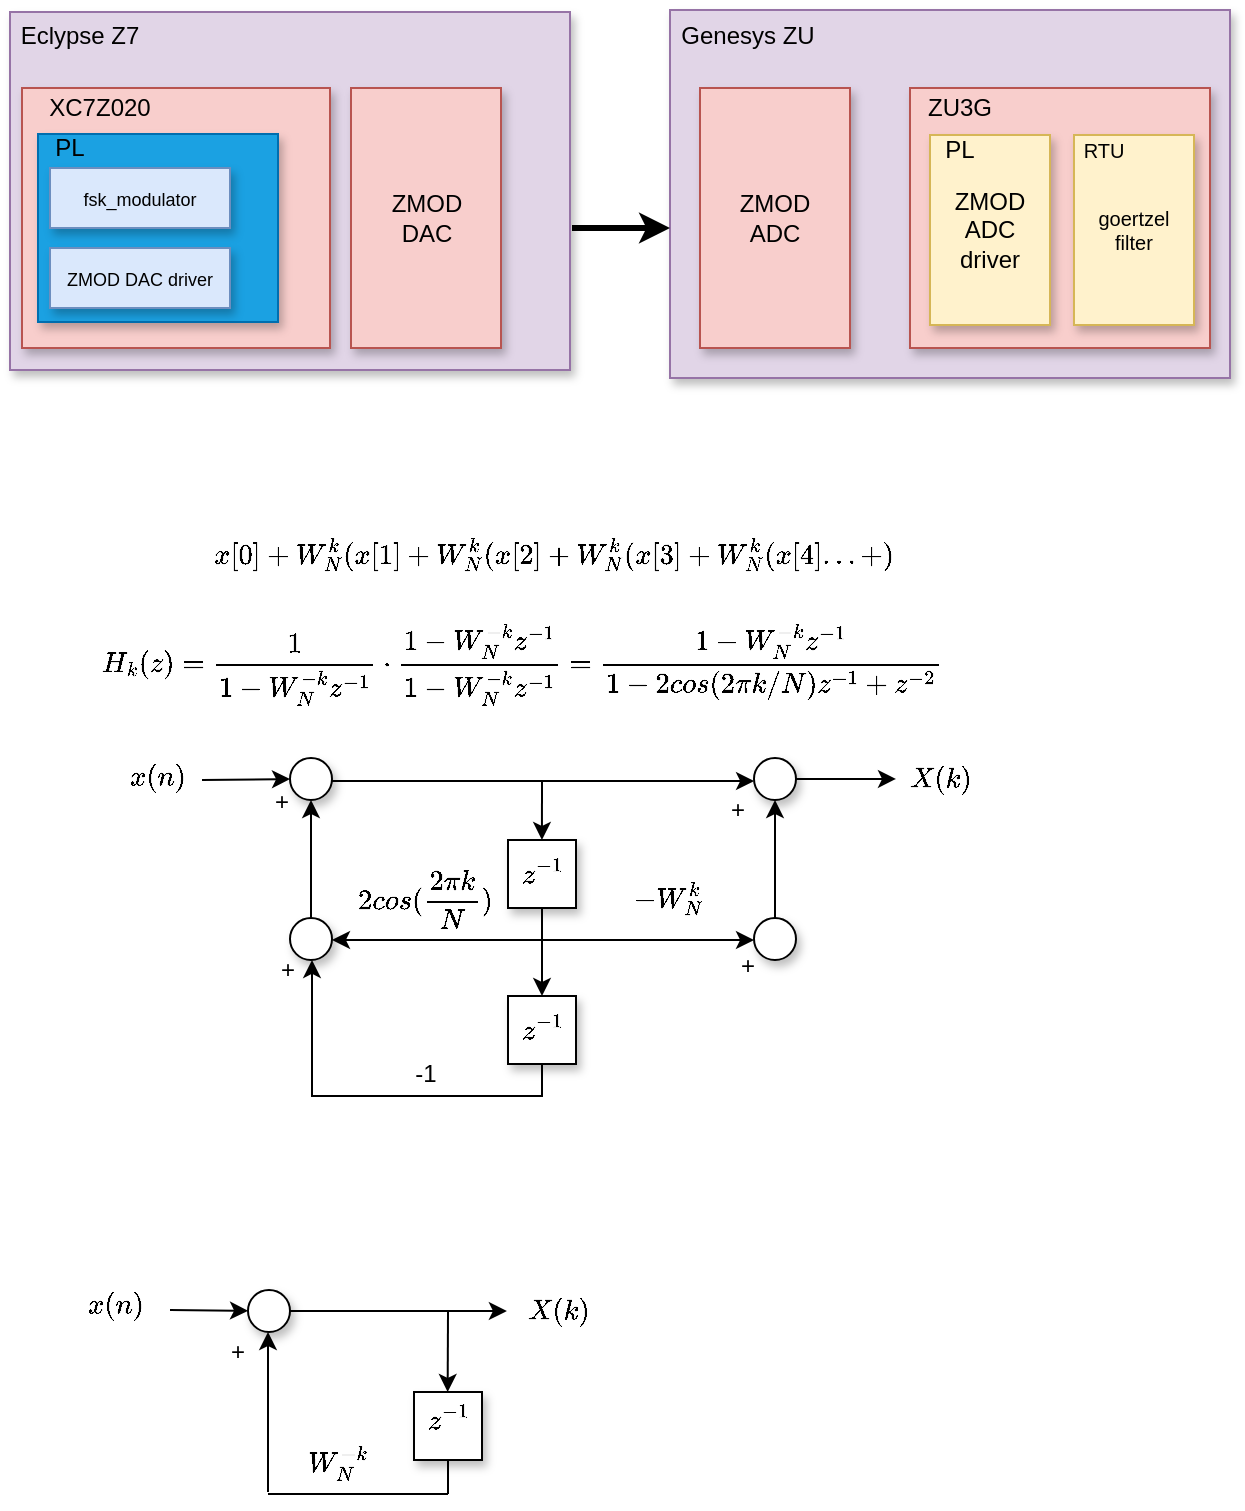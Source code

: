 <mxfile version="13.3.8" type="device" pages="2"><diagram id="63QbxNUTiryPb4PI8u6a" name="Global diagrams"><mxGraphModel dx="934" dy="598" grid="0" gridSize="10" guides="1" tooltips="1" connect="1" arrows="1" fold="1" page="1" pageScale="1" pageWidth="850" pageHeight="1100" math="1" shadow="0"><root><mxCell id="2JCsVyYQpiqNlakmEp4n-0"/><mxCell id="2JCsVyYQpiqNlakmEp4n-1" parent="2JCsVyYQpiqNlakmEp4n-0"/><mxCell id="tesV80GfU90eoSNVOTBJ-1" value="" style="rounded=0;whiteSpace=wrap;html=1;shadow=1;strokeColor=#9673a6;fillColor=#e1d5e7;" parent="2JCsVyYQpiqNlakmEp4n-1" vertex="1"><mxGeometry x="140" y="192" width="280" height="179" as="geometry"/></mxCell><mxCell id="tesV80GfU90eoSNVOTBJ-3" value="" style="rounded=0;whiteSpace=wrap;html=1;shadow=1;fillColor=#f8cecc;strokeColor=#b85450;" parent="2JCsVyYQpiqNlakmEp4n-1" vertex="1"><mxGeometry x="146" y="230" width="154" height="130" as="geometry"/></mxCell><mxCell id="HxnuY4eT2fNCqTnOqsUa-2" value="" style="rounded=0;whiteSpace=wrap;html=1;shadow=1;fillColor=#1ba1e2;strokeColor=#006EAF;fontColor=#ffffff;" vertex="1" parent="2JCsVyYQpiqNlakmEp4n-1"><mxGeometry x="154" y="253" width="120" height="94" as="geometry"/></mxCell><mxCell id="tesV80GfU90eoSNVOTBJ-4" value="Eclypse Z7" style="text;html=1;strokeColor=none;fillColor=none;align=center;verticalAlign=middle;whiteSpace=wrap;rounded=0;shadow=1;" parent="2JCsVyYQpiqNlakmEp4n-1" vertex="1"><mxGeometry x="140" y="194" width="70" height="20" as="geometry"/></mxCell><mxCell id="tesV80GfU90eoSNVOTBJ-5" value="XC7Z020" style="text;html=1;strokeColor=none;fillColor=none;align=center;verticalAlign=middle;whiteSpace=wrap;rounded=0;shadow=1;" parent="2JCsVyYQpiqNlakmEp4n-1" vertex="1"><mxGeometry x="150" y="230" width="70" height="20" as="geometry"/></mxCell><mxCell id="tesV80GfU90eoSNVOTBJ-6" value="&lt;font style=&quot;font-size: 9px&quot;&gt;fsk_modulator&lt;/font&gt;" style="rounded=0;whiteSpace=wrap;html=1;shadow=1;fillColor=#dae8fc;strokeColor=#6c8ebf;" parent="2JCsVyYQpiqNlakmEp4n-1" vertex="1"><mxGeometry x="160" y="270" width="90" height="30" as="geometry"/></mxCell><mxCell id="tesV80GfU90eoSNVOTBJ-8" value="&lt;font style=&quot;font-size: 9px&quot;&gt;ZMOD DAC driver&lt;/font&gt;" style="rounded=0;whiteSpace=wrap;html=1;shadow=1;fillColor=#dae8fc;strokeColor=#6c8ebf;" parent="2JCsVyYQpiqNlakmEp4n-1" vertex="1"><mxGeometry x="160" y="310" width="90" height="30" as="geometry"/></mxCell><mxCell id="tesV80GfU90eoSNVOTBJ-11" value="&lt;div&gt;ZMOD&lt;/div&gt;&lt;div&gt;DAC&lt;br&gt;&lt;/div&gt;" style="rounded=0;whiteSpace=wrap;html=1;shadow=1;fillColor=#f8cecc;strokeColor=#b85450;" parent="2JCsVyYQpiqNlakmEp4n-1" vertex="1"><mxGeometry x="310.5" y="230" width="75" height="130" as="geometry"/></mxCell><mxCell id="tesV80GfU90eoSNVOTBJ-12" value="" style="rounded=0;whiteSpace=wrap;html=1;shadow=1;fillColor=#e1d5e7;strokeColor=#9673a6;" parent="2JCsVyYQpiqNlakmEp4n-1" vertex="1"><mxGeometry x="470" y="191" width="280" height="184" as="geometry"/></mxCell><mxCell id="tesV80GfU90eoSNVOTBJ-13" value="" style="rounded=0;whiteSpace=wrap;html=1;shadow=1;fillColor=#f8cecc;strokeColor=#b85450;" parent="2JCsVyYQpiqNlakmEp4n-1" vertex="1"><mxGeometry x="590" y="230" width="150" height="130" as="geometry"/></mxCell><mxCell id="tesV80GfU90eoSNVOTBJ-14" value="Genesys ZU" style="text;html=1;strokeColor=none;fillColor=none;align=center;verticalAlign=middle;whiteSpace=wrap;rounded=0;shadow=1;" parent="2JCsVyYQpiqNlakmEp4n-1" vertex="1"><mxGeometry x="469" y="194" width="80" height="20" as="geometry"/></mxCell><mxCell id="tesV80GfU90eoSNVOTBJ-15" value="ZU3G" style="text;html=1;strokeColor=none;fillColor=none;align=center;verticalAlign=middle;whiteSpace=wrap;rounded=0;shadow=1;" parent="2JCsVyYQpiqNlakmEp4n-1" vertex="1"><mxGeometry x="590" y="230" width="50" height="20" as="geometry"/></mxCell><mxCell id="tesV80GfU90eoSNVOTBJ-18" value="&lt;div&gt;ZMOD&lt;/div&gt;&lt;div&gt;ADC&lt;br&gt;&lt;/div&gt;" style="rounded=0;whiteSpace=wrap;html=1;shadow=1;fillColor=#f8cecc;strokeColor=#b85450;" parent="2JCsVyYQpiqNlakmEp4n-1" vertex="1"><mxGeometry x="485" y="230" width="75" height="130" as="geometry"/></mxCell><mxCell id="tesV80GfU90eoSNVOTBJ-20" value="PL" style="text;html=1;strokeColor=none;fillColor=none;align=center;verticalAlign=middle;whiteSpace=wrap;rounded=0;shadow=1;" parent="2JCsVyYQpiqNlakmEp4n-1" vertex="1"><mxGeometry x="160" y="250" width="20" height="20" as="geometry"/></mxCell><mxCell id="tesV80GfU90eoSNVOTBJ-21" value="&lt;div style=&quot;font-size: 10px&quot;&gt;&lt;font style=&quot;font-size: 10px&quot;&gt;goertzel&lt;/font&gt;&lt;/div&gt;&lt;div style=&quot;font-size: 10px&quot;&gt;&lt;font style=&quot;font-size: 10px&quot;&gt;filter&lt;br&gt;&lt;/font&gt;&lt;/div&gt;" style="rounded=0;whiteSpace=wrap;html=1;shadow=1;fillColor=#fff2cc;strokeColor=#d6b656;" parent="2JCsVyYQpiqNlakmEp4n-1" vertex="1"><mxGeometry x="672" y="253.5" width="60" height="95" as="geometry"/></mxCell><mxCell id="tesV80GfU90eoSNVOTBJ-22" value="&lt;font style=&quot;font-size: 10px&quot;&gt;RTU&lt;/font&gt;" style="text;html=1;strokeColor=none;fillColor=none;align=center;verticalAlign=middle;whiteSpace=wrap;rounded=0;shadow=1;" parent="2JCsVyYQpiqNlakmEp4n-1" vertex="1"><mxGeometry x="672" y="253.5" width="30" height="15" as="geometry"/></mxCell><mxCell id="tesV80GfU90eoSNVOTBJ-23" value="&lt;div&gt;ZMOD&lt;/div&gt;&lt;div&gt;ADC&lt;/div&gt;&lt;div&gt;driver&lt;br&gt;&lt;/div&gt;" style="rounded=0;whiteSpace=wrap;html=1;shadow=1;fillColor=#fff2cc;strokeColor=#d6b656;glass=0;" parent="2JCsVyYQpiqNlakmEp4n-1" vertex="1"><mxGeometry x="600" y="253.5" width="60" height="95" as="geometry"/></mxCell><mxCell id="tesV80GfU90eoSNVOTBJ-24" value="PL" style="text;html=1;strokeColor=none;fillColor=none;align=center;verticalAlign=middle;whiteSpace=wrap;rounded=0;shadow=1;" parent="2JCsVyYQpiqNlakmEp4n-1" vertex="1"><mxGeometry x="600" y="253.5" width="30" height="15" as="geometry"/></mxCell><mxCell id="tesV80GfU90eoSNVOTBJ-26" value="" style="endArrow=classic;html=1;shadow=0;strokeWidth=3;" parent="2JCsVyYQpiqNlakmEp4n-1" edge="1"><mxGeometry width="50" height="50" relative="1" as="geometry"><mxPoint x="421" y="300" as="sourcePoint"/><mxPoint x="470" y="300" as="targetPoint"/></mxGeometry></mxCell><mxCell id="tesV80GfU90eoSNVOTBJ-27" value="\[2 cos(\frac{2\pi k}{N})\]" style="text;html=1;strokeColor=none;fillColor=none;align=center;verticalAlign=middle;whiteSpace=wrap;rounded=0;shadow=1;glass=0;" parent="2JCsVyYQpiqNlakmEp4n-1" vertex="1"><mxGeometry x="328" y="625" width="40" height="20" as="geometry"/></mxCell><mxCell id="tesV80GfU90eoSNVOTBJ-29" value="\[-W_{N}^{k}\]&lt;br&gt;" style="text;html=1;strokeColor=none;fillColor=none;align=center;verticalAlign=middle;whiteSpace=wrap;rounded=0;shadow=1;glass=0;" parent="2JCsVyYQpiqNlakmEp4n-1" vertex="1"><mxGeometry x="449" y="631.5" width="40" height="20" as="geometry"/></mxCell><mxCell id="tesV80GfU90eoSNVOTBJ-35" value="" style="edgeStyle=orthogonalEdgeStyle;rounded=0;orthogonalLoop=1;jettySize=auto;html=1;shadow=0;strokeWidth=1;" parent="2JCsVyYQpiqNlakmEp4n-1" target="tesV80GfU90eoSNVOTBJ-34" edge="1"><mxGeometry relative="1" as="geometry"><mxPoint x="301.0" y="576.524" as="sourcePoint"/><Array as="points"><mxPoint x="495" y="577"/><mxPoint x="495" y="577"/></Array></mxGeometry></mxCell><mxCell id="tesV80GfU90eoSNVOTBJ-34" value="" style="ellipse;whiteSpace=wrap;html=1;aspect=fixed;shadow=1;glass=0;strokeColor=#000000;fillColor=#ffffff;" parent="2JCsVyYQpiqNlakmEp4n-1" vertex="1"><mxGeometry x="512" y="565" width="21" height="21" as="geometry"/></mxCell><mxCell id="tesV80GfU90eoSNVOTBJ-46" style="edgeStyle=orthogonalEdgeStyle;rounded=0;orthogonalLoop=1;jettySize=auto;html=1;shadow=0;strokeColor=#000000;strokeWidth=1;" parent="2JCsVyYQpiqNlakmEp4n-1" source="tesV80GfU90eoSNVOTBJ-37" target="tesV80GfU90eoSNVOTBJ-42" edge="1"><mxGeometry relative="1" as="geometry"><Array as="points"><mxPoint x="406" y="656"/></Array></mxGeometry></mxCell><mxCell id="tesV80GfU90eoSNVOTBJ-56" style="edgeStyle=orthogonalEdgeStyle;rounded=0;orthogonalLoop=1;jettySize=auto;html=1;shadow=0;strokeColor=#000000;strokeWidth=1;" parent="2JCsVyYQpiqNlakmEp4n-1" source="tesV80GfU90eoSNVOTBJ-37" target="tesV80GfU90eoSNVOTBJ-55" edge="1"><mxGeometry relative="1" as="geometry"><Array as="points"><mxPoint x="406" y="656"/></Array></mxGeometry></mxCell><mxCell id="tesV80GfU90eoSNVOTBJ-37" value="" style="whiteSpace=wrap;html=1;aspect=fixed;shadow=1;glass=0;strokeColor=#000000;fillColor=#ffffff;" parent="2JCsVyYQpiqNlakmEp4n-1" vertex="1"><mxGeometry x="389" y="606" width="34" height="34" as="geometry"/></mxCell><mxCell id="tesV80GfU90eoSNVOTBJ-57" style="edgeStyle=orthogonalEdgeStyle;rounded=0;orthogonalLoop=1;jettySize=auto;html=1;shadow=0;strokeColor=#000000;strokeWidth=1;entryX=0.5;entryY=0;entryDx=0;entryDy=0;" parent="2JCsVyYQpiqNlakmEp4n-1" source="tesV80GfU90eoSNVOTBJ-38" target="tesV80GfU90eoSNVOTBJ-50" edge="1"><mxGeometry relative="1" as="geometry"><mxPoint x="406" y="709" as="targetPoint"/></mxGeometry></mxCell><mxCell id="tesV80GfU90eoSNVOTBJ-38" value="\[z^{-1}\]&lt;br&gt;" style="text;html=1;strokeColor=none;fillColor=none;align=center;verticalAlign=middle;whiteSpace=wrap;rounded=0;shadow=1;glass=0;" parent="2JCsVyYQpiqNlakmEp4n-1" vertex="1"><mxGeometry x="386" y="619" width="40" height="21" as="geometry"/></mxCell><mxCell id="tesV80GfU90eoSNVOTBJ-54" style="edgeStyle=orthogonalEdgeStyle;rounded=0;orthogonalLoop=1;jettySize=auto;html=1;entryX=0.5;entryY=1;entryDx=0;entryDy=0;shadow=0;strokeColor=#000000;strokeWidth=1;" parent="2JCsVyYQpiqNlakmEp4n-1" source="tesV80GfU90eoSNVOTBJ-42" target="tesV80GfU90eoSNVOTBJ-47" edge="1"><mxGeometry relative="1" as="geometry"/></mxCell><mxCell id="tesV80GfU90eoSNVOTBJ-42" value="" style="ellipse;whiteSpace=wrap;html=1;aspect=fixed;shadow=1;glass=0;strokeColor=#000000;fillColor=#ffffff;" parent="2JCsVyYQpiqNlakmEp4n-1" vertex="1"><mxGeometry x="280" y="645" width="21" height="21" as="geometry"/></mxCell><mxCell id="tesV80GfU90eoSNVOTBJ-47" value="" style="ellipse;whiteSpace=wrap;html=1;aspect=fixed;shadow=1;glass=0;strokeColor=#000000;fillColor=#ffffff;" parent="2JCsVyYQpiqNlakmEp4n-1" vertex="1"><mxGeometry x="280" y="565" width="21" height="21" as="geometry"/></mxCell><mxCell id="tesV80GfU90eoSNVOTBJ-48" value="-1" style="text;html=1;strokeColor=none;fillColor=none;align=center;verticalAlign=middle;whiteSpace=wrap;rounded=0;shadow=1;glass=0;" parent="2JCsVyYQpiqNlakmEp4n-1" vertex="1"><mxGeometry x="328" y="713" width="40" height="20" as="geometry"/></mxCell><mxCell id="tesV80GfU90eoSNVOTBJ-49" style="edgeStyle=orthogonalEdgeStyle;rounded=0;orthogonalLoop=1;jettySize=auto;html=1;shadow=0;strokeColor=#000000;strokeWidth=1;" parent="2JCsVyYQpiqNlakmEp4n-1" source="tesV80GfU90eoSNVOTBJ-50" target="tesV80GfU90eoSNVOTBJ-42" edge="1"><mxGeometry relative="1" as="geometry"><mxPoint x="301" y="732" as="targetPoint"/><Array as="points"><mxPoint x="406" y="734"/><mxPoint x="291" y="734"/></Array></mxGeometry></mxCell><mxCell id="tesV80GfU90eoSNVOTBJ-50" value="" style="whiteSpace=wrap;html=1;aspect=fixed;shadow=1;glass=0;strokeColor=#000000;fillColor=#ffffff;" parent="2JCsVyYQpiqNlakmEp4n-1" vertex="1"><mxGeometry x="389" y="684" width="34" height="34" as="geometry"/></mxCell><mxCell id="tesV80GfU90eoSNVOTBJ-51" value="\[z^{-1}\]&lt;br&gt;" style="text;html=1;strokeColor=none;fillColor=none;align=center;verticalAlign=middle;whiteSpace=wrap;rounded=0;shadow=1;glass=0;" parent="2JCsVyYQpiqNlakmEp4n-1" vertex="1"><mxGeometry x="386" y="697" width="40" height="21" as="geometry"/></mxCell><mxCell id="tesV80GfU90eoSNVOTBJ-58" style="edgeStyle=orthogonalEdgeStyle;rounded=0;orthogonalLoop=1;jettySize=auto;html=1;entryX=0.5;entryY=1;entryDx=0;entryDy=0;shadow=0;strokeColor=#000000;strokeWidth=1;" parent="2JCsVyYQpiqNlakmEp4n-1" source="tesV80GfU90eoSNVOTBJ-55" target="tesV80GfU90eoSNVOTBJ-34" edge="1"><mxGeometry relative="1" as="geometry"/></mxCell><mxCell id="tesV80GfU90eoSNVOTBJ-55" value="" style="ellipse;whiteSpace=wrap;html=1;aspect=fixed;shadow=1;glass=0;strokeColor=#000000;fillColor=#ffffff;" parent="2JCsVyYQpiqNlakmEp4n-1" vertex="1"><mxGeometry x="512" y="645" width="21" height="21" as="geometry"/></mxCell><mxCell id="tesV80GfU90eoSNVOTBJ-59" value="" style="endArrow=classic;html=1;shadow=0;strokeColor=#000000;strokeWidth=1;entryX=0;entryY=0.5;entryDx=0;entryDy=0;" parent="2JCsVyYQpiqNlakmEp4n-1" target="tesV80GfU90eoSNVOTBJ-47" edge="1"><mxGeometry width="50" height="50" relative="1" as="geometry"><mxPoint x="236" y="576" as="sourcePoint"/><mxPoint x="379" y="667" as="targetPoint"/></mxGeometry></mxCell><mxCell id="tesV80GfU90eoSNVOTBJ-60" value="+" style="text;html=1;strokeColor=none;fillColor=none;align=center;verticalAlign=middle;whiteSpace=wrap;rounded=0;shadow=1;glass=0;" parent="2JCsVyYQpiqNlakmEp4n-1" vertex="1"><mxGeometry x="256" y="577" width="40" height="20" as="geometry"/></mxCell><mxCell id="tesV80GfU90eoSNVOTBJ-61" value="+" style="text;html=1;strokeColor=none;fillColor=none;align=center;verticalAlign=middle;whiteSpace=wrap;rounded=0;shadow=1;glass=0;" parent="2JCsVyYQpiqNlakmEp4n-1" vertex="1"><mxGeometry x="259" y="661" width="40" height="20" as="geometry"/></mxCell><mxCell id="tesV80GfU90eoSNVOTBJ-62" value="+" style="text;html=1;strokeColor=none;fillColor=none;align=center;verticalAlign=middle;whiteSpace=wrap;rounded=0;shadow=1;glass=0;" parent="2JCsVyYQpiqNlakmEp4n-1" vertex="1"><mxGeometry x="489" y="659" width="40" height="20" as="geometry"/></mxCell><mxCell id="tesV80GfU90eoSNVOTBJ-63" value="+" style="text;html=1;strokeColor=none;fillColor=none;align=center;verticalAlign=middle;whiteSpace=wrap;rounded=0;shadow=1;glass=0;" parent="2JCsVyYQpiqNlakmEp4n-1" vertex="1"><mxGeometry x="484" y="581" width="40" height="20" as="geometry"/></mxCell><mxCell id="tesV80GfU90eoSNVOTBJ-64" value="" style="endArrow=classic;html=1;shadow=0;strokeColor=#000000;strokeWidth=1;" parent="2JCsVyYQpiqNlakmEp4n-1" edge="1"><mxGeometry width="50" height="50" relative="1" as="geometry"><mxPoint x="533" y="575.48" as="sourcePoint"/><mxPoint x="583" y="575.48" as="targetPoint"/></mxGeometry></mxCell><mxCell id="tesV80GfU90eoSNVOTBJ-65" value="\[x(n)\]&lt;br&gt;" style="text;html=1;strokeColor=none;fillColor=none;align=center;verticalAlign=middle;whiteSpace=wrap;rounded=0;shadow=1;glass=0;" parent="2JCsVyYQpiqNlakmEp4n-1" vertex="1"><mxGeometry x="194" y="572" width="40" height="20" as="geometry"/></mxCell><mxCell id="tesV80GfU90eoSNVOTBJ-66" value="\[X(k)\]" style="text;html=1;strokeColor=none;fillColor=none;align=center;verticalAlign=middle;whiteSpace=wrap;rounded=0;shadow=1;glass=0;" parent="2JCsVyYQpiqNlakmEp4n-1" vertex="1"><mxGeometry x="585" y="566" width="40" height="20" as="geometry"/></mxCell><mxCell id="tesV80GfU90eoSNVOTBJ-70" value="\[x(n)\]&lt;br&gt;" style="text;html=1;strokeColor=none;fillColor=none;align=center;verticalAlign=middle;whiteSpace=wrap;rounded=0;shadow=1;glass=0;" parent="2JCsVyYQpiqNlakmEp4n-1" vertex="1"><mxGeometry x="173" y="836" width="40" height="20" as="geometry"/></mxCell><mxCell id="tesV80GfU90eoSNVOTBJ-79" style="edgeStyle=orthogonalEdgeStyle;rounded=0;orthogonalLoop=1;jettySize=auto;html=1;shadow=0;strokeColor=#000000;strokeWidth=1;" parent="2JCsVyYQpiqNlakmEp4n-1" source="tesV80GfU90eoSNVOTBJ-73" edge="1"><mxGeometry relative="1" as="geometry"><mxPoint x="388.448" y="841.5" as="targetPoint"/></mxGeometry></mxCell><mxCell id="tesV80GfU90eoSNVOTBJ-73" value="" style="ellipse;whiteSpace=wrap;html=1;aspect=fixed;shadow=1;glass=0;strokeColor=#000000;fillColor=#ffffff;" parent="2JCsVyYQpiqNlakmEp4n-1" vertex="1"><mxGeometry x="259" y="831" width="21" height="21" as="geometry"/></mxCell><mxCell id="tesV80GfU90eoSNVOTBJ-74" value="+" style="text;html=1;strokeColor=none;fillColor=none;align=center;verticalAlign=middle;whiteSpace=wrap;rounded=0;shadow=1;glass=0;" parent="2JCsVyYQpiqNlakmEp4n-1" vertex="1"><mxGeometry x="234" y="852" width="40" height="20" as="geometry"/></mxCell><mxCell id="tesV80GfU90eoSNVOTBJ-75" value="" style="endArrow=classic;html=1;shadow=0;strokeColor=#000000;strokeWidth=1;" parent="2JCsVyYQpiqNlakmEp4n-1" target="tesV80GfU90eoSNVOTBJ-73" edge="1"><mxGeometry width="50" height="50" relative="1" as="geometry"><mxPoint x="220" y="841" as="sourcePoint"/><mxPoint x="274" y="755" as="targetPoint"/></mxGeometry></mxCell><mxCell id="tesV80GfU90eoSNVOTBJ-76" value="" style="whiteSpace=wrap;html=1;aspect=fixed;shadow=1;glass=0;strokeColor=#000000;fillColor=#ffffff;" parent="2JCsVyYQpiqNlakmEp4n-1" vertex="1"><mxGeometry x="342" y="882" width="34" height="34" as="geometry"/></mxCell><mxCell id="tesV80GfU90eoSNVOTBJ-77" value="\[z^{-1}\]&lt;br&gt;" style="text;html=1;strokeColor=none;fillColor=none;align=center;verticalAlign=middle;whiteSpace=wrap;rounded=0;shadow=1;glass=0;" parent="2JCsVyYQpiqNlakmEp4n-1" vertex="1"><mxGeometry x="339" y="892" width="40" height="21" as="geometry"/></mxCell><mxCell id="tesV80GfU90eoSNVOTBJ-78" value="\[X(k)\]" style="text;html=1;strokeColor=none;fillColor=none;align=center;verticalAlign=middle;whiteSpace=wrap;rounded=0;shadow=1;glass=0;" parent="2JCsVyYQpiqNlakmEp4n-1" vertex="1"><mxGeometry x="394" y="832" width="40" height="20" as="geometry"/></mxCell><mxCell id="tesV80GfU90eoSNVOTBJ-80" value="" style="endArrow=classic;html=1;shadow=0;strokeColor=#000000;strokeWidth=1;" parent="2JCsVyYQpiqNlakmEp4n-1" edge="1"><mxGeometry width="50" height="50" relative="1" as="geometry"><mxPoint x="359" y="842" as="sourcePoint"/><mxPoint x="358.83" y="882" as="targetPoint"/></mxGeometry></mxCell><mxCell id="tesV80GfU90eoSNVOTBJ-83" value="" style="endArrow=none;html=1;shadow=0;strokeColor=#000000;strokeWidth=1;" parent="2JCsVyYQpiqNlakmEp4n-1" edge="1"><mxGeometry width="50" height="50" relative="1" as="geometry"><mxPoint x="359" y="933" as="sourcePoint"/><mxPoint x="359" y="916" as="targetPoint"/></mxGeometry></mxCell><mxCell id="tesV80GfU90eoSNVOTBJ-86" value="" style="endArrow=none;html=1;shadow=0;strokeColor=#000000;strokeWidth=1;" parent="2JCsVyYQpiqNlakmEp4n-1" edge="1"><mxGeometry width="50" height="50" relative="1" as="geometry"><mxPoint x="359" y="933" as="sourcePoint"/><mxPoint x="269" y="933" as="targetPoint"/></mxGeometry></mxCell><mxCell id="tesV80GfU90eoSNVOTBJ-88" value="" style="endArrow=classic;html=1;shadow=0;strokeColor=#000000;strokeWidth=1;" parent="2JCsVyYQpiqNlakmEp4n-1" edge="1"><mxGeometry width="50" height="50" relative="1" as="geometry"><mxPoint x="269" y="932" as="sourcePoint"/><mxPoint x="269" y="852" as="targetPoint"/></mxGeometry></mxCell><mxCell id="tesV80GfU90eoSNVOTBJ-89" value="\[W_{N}^{-k}\]" style="text;html=1;strokeColor=none;fillColor=none;align=center;verticalAlign=middle;whiteSpace=wrap;rounded=0;shadow=1;glass=0;" parent="2JCsVyYQpiqNlakmEp4n-1" vertex="1"><mxGeometry x="284" y="907" width="40" height="20" as="geometry"/></mxCell><mxCell id="h8CSpmA5pHL-mtmbmh2t-0" value="" style="endArrow=classic;html=1;shadow=0;strokeColor=#000000;strokeWidth=1;" parent="2JCsVyYQpiqNlakmEp4n-1" edge="1"><mxGeometry width="50" height="50" relative="1" as="geometry"><mxPoint x="406" y="576" as="sourcePoint"/><mxPoint x="405.97" y="606" as="targetPoint"/></mxGeometry></mxCell><mxCell id="HxnuY4eT2fNCqTnOqsUa-0" value="\[x[0]+W_{N}^{k}(x[1]+W_{N}^{k}(x[2]+W_{N}^{k}(x[3]+W_{N}^{k}(x[4]...+)\]&lt;br&gt;" style="text;html=1;strokeColor=none;fillColor=none;align=center;verticalAlign=middle;whiteSpace=wrap;rounded=0;" vertex="1" parent="2JCsVyYQpiqNlakmEp4n-1"><mxGeometry x="392" y="460" width="40" height="20" as="geometry"/></mxCell><mxCell id="HxnuY4eT2fNCqTnOqsUa-1" value="\[H_k(z)=\frac{1}{1-W_{N}^{-k}z^{-1}}\cdot\frac{1-W_{N}^{-k}z^{-1}}{1-W_{N}^{-k}z^{-1}}=\frac{1-W_{N}^{-k}z^{-1}}{1-2cos(2\pi k /N)z^{-1}+z^{-2}}\]" style="text;html=1;strokeColor=none;fillColor=none;align=center;verticalAlign=middle;whiteSpace=wrap;rounded=0;" vertex="1" parent="2JCsVyYQpiqNlakmEp4n-1"><mxGeometry x="376" y="508" width="40" height="20" as="geometry"/></mxCell></root></mxGraphModel></diagram><diagram id="iCOb3V5kVZdVtY59NEf9" name="supply syzygy"><mxGraphModel dx="1355" dy="832" grid="0" gridSize="10" guides="1" tooltips="1" connect="1" arrows="1" fold="1" page="1" pageScale="1" pageWidth="850" pageHeight="1100" math="0" shadow="0"><root><mxCell id="0"/><mxCell id="1" parent="0"/><mxCell id="bXQXztkerSMc3s0Tlyp8-2" value="" style="endArrow=none;html=1;" edge="1" parent="1"><mxGeometry width="50" height="50" relative="1" as="geometry"><mxPoint x="250" y="440" as="sourcePoint"/><mxPoint x="250" y="160" as="targetPoint"/></mxGeometry></mxCell><mxCell id="bXQXztkerSMc3s0Tlyp8-3" value="" style="endArrow=none;html=1;shadow=0;" edge="1" parent="1"><mxGeometry width="50" height="50" relative="1" as="geometry"><mxPoint x="250" y="440" as="sourcePoint"/><mxPoint x="640" y="440" as="targetPoint"/></mxGeometry></mxCell><mxCell id="bXQXztkerSMc3s0Tlyp8-4" value="time" style="text;html=1;strokeColor=none;fillColor=none;align=center;verticalAlign=middle;whiteSpace=wrap;rounded=0;" vertex="1" parent="1"><mxGeometry x="600" y="440" width="40" height="20" as="geometry"/></mxCell><mxCell id="bXQXztkerSMc3s0Tlyp8-6" value="" style="endArrow=none;html=1;strokeWidth=3;" edge="1" parent="1"><mxGeometry width="50" height="50" relative="1" as="geometry"><mxPoint x="610" y="200" as="sourcePoint"/><mxPoint x="330" y="200" as="targetPoint"/></mxGeometry></mxCell><mxCell id="bXQXztkerSMc3s0Tlyp8-7" value="" style="endArrow=none;html=1;strokeWidth=3;" edge="1" parent="1"><mxGeometry width="50" height="50" relative="1" as="geometry"><mxPoint x="350" y="200" as="sourcePoint"/><mxPoint x="330" y="240" as="targetPoint"/></mxGeometry></mxCell><mxCell id="bXQXztkerSMc3s0Tlyp8-8" value="" style="endArrow=none;html=1;strokeWidth=3;" edge="1" parent="1"><mxGeometry width="50" height="50" relative="1" as="geometry"><mxPoint x="250" y="200" as="sourcePoint"/><mxPoint x="330" y="200" as="targetPoint"/></mxGeometry></mxCell><mxCell id="bXQXztkerSMc3s0Tlyp8-9" value="" style="endArrow=none;html=1;strokeWidth=3;" edge="1" parent="1"><mxGeometry width="50" height="50" relative="1" as="geometry"><mxPoint x="250" y="240" as="sourcePoint"/><mxPoint x="330" y="240" as="targetPoint"/></mxGeometry></mxCell><mxCell id="bXQXztkerSMc3s0Tlyp8-10" value="" style="endArrow=none;html=1;strokeWidth=3;" edge="1" parent="1"><mxGeometry width="50" height="50" relative="1" as="geometry"><mxPoint x="610" y="280" as="sourcePoint"/><mxPoint x="330" y="280" as="targetPoint"/></mxGeometry></mxCell><mxCell id="bXQXztkerSMc3s0Tlyp8-11" value="" style="endArrow=none;html=1;strokeWidth=3;" edge="1" parent="1"><mxGeometry width="50" height="50" relative="1" as="geometry"><mxPoint x="350" y="280" as="sourcePoint"/><mxPoint x="330" y="320" as="targetPoint"/></mxGeometry></mxCell><mxCell id="bXQXztkerSMc3s0Tlyp8-12" value="" style="endArrow=none;html=1;strokeWidth=3;" edge="1" parent="1"><mxGeometry width="50" height="50" relative="1" as="geometry"><mxPoint x="250" y="280" as="sourcePoint"/><mxPoint x="330" y="280" as="targetPoint"/></mxGeometry></mxCell><mxCell id="bXQXztkerSMc3s0Tlyp8-13" value="" style="endArrow=none;html=1;strokeWidth=3;" edge="1" parent="1"><mxGeometry width="50" height="50" relative="1" as="geometry"><mxPoint x="250" y="320" as="sourcePoint"/><mxPoint x="330" y="320" as="targetPoint"/><Array as="points"><mxPoint x="290" y="320"/></Array></mxGeometry></mxCell><mxCell id="bXQXztkerSMc3s0Tlyp8-14" value="" style="endArrow=none;html=1;strokeWidth=3;strokeColor=#FF3333;" edge="1" parent="1"><mxGeometry width="50" height="50" relative="1" as="geometry"><mxPoint x="430" y="400" as="sourcePoint"/><mxPoint x="410" y="360" as="targetPoint"/></mxGeometry></mxCell><mxCell id="bXQXztkerSMc3s0Tlyp8-16" value="" style="endArrow=none;html=1;strokeWidth=3;strokeColor=#FF3333;" edge="1" parent="1"><mxGeometry width="50" height="50" relative="1" as="geometry"><mxPoint x="250" y="360" as="sourcePoint"/><mxPoint x="410" y="360" as="targetPoint"/></mxGeometry></mxCell><mxCell id="bXQXztkerSMc3s0Tlyp8-18" value="VADJ_LEVEL0" style="text;html=1;strokeColor=none;fillColor=none;align=center;verticalAlign=middle;whiteSpace=wrap;rounded=0;" vertex="1" parent="1"><mxGeometry x="180" y="210" width="40" height="20" as="geometry"/></mxCell><mxCell id="bXQXztkerSMc3s0Tlyp8-19" value="VADJ_LEVEL1" style="text;html=1;strokeColor=none;fillColor=none;align=center;verticalAlign=middle;whiteSpace=wrap;rounded=0;" vertex="1" parent="1"><mxGeometry x="180" y="290" width="40" height="20" as="geometry"/></mxCell><mxCell id="bXQXztkerSMc3s0Tlyp8-20" value="VADJ_AUTO" style="text;html=1;strokeColor=none;fillColor=none;align=center;verticalAlign=middle;whiteSpace=wrap;rounded=0;" vertex="1" parent="1"><mxGeometry x="180" y="370" width="40" height="20" as="geometry"/></mxCell><mxCell id="bXQXztkerSMc3s0Tlyp8-21" value="" style="endArrow=none;html=1;strokeWidth=3;strokeColor=#FF3333;" edge="1" parent="1"><mxGeometry width="50" height="50" relative="1" as="geometry"><mxPoint x="430" y="400" as="sourcePoint"/><mxPoint x="610" y="400" as="targetPoint"/></mxGeometry></mxCell><mxCell id="bXQXztkerSMc3s0Tlyp8-22" value="" style="endArrow=classic;startArrow=classic;html=1;shadow=0;" edge="1" parent="1"><mxGeometry width="50" height="50" relative="1" as="geometry"><mxPoint x="350" y="450" as="sourcePoint"/><mxPoint x="410" y="450" as="targetPoint"/></mxGeometry></mxCell><mxCell id="bXQXztkerSMc3s0Tlyp8-23" value="2.6ms" style="text;html=1;strokeColor=none;fillColor=none;align=center;verticalAlign=middle;whiteSpace=wrap;rounded=0;" vertex="1" parent="1"><mxGeometry x="360" y="460" width="40" height="20" as="geometry"/></mxCell></root></mxGraphModel></diagram></mxfile>